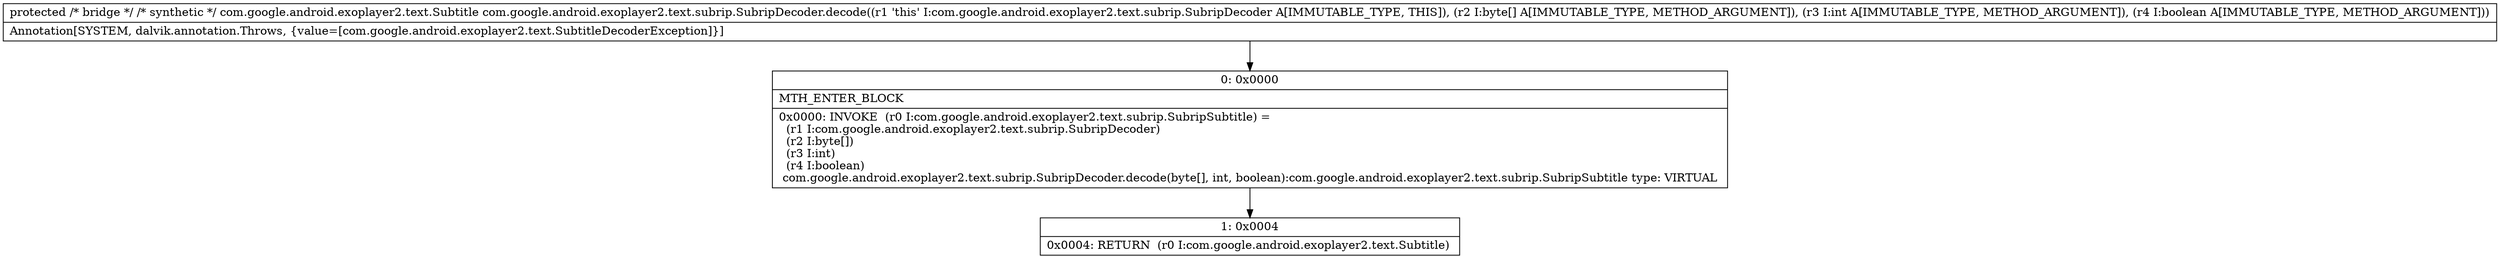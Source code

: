 digraph "CFG forcom.google.android.exoplayer2.text.subrip.SubripDecoder.decode([BIZ)Lcom\/google\/android\/exoplayer2\/text\/Subtitle;" {
Node_0 [shape=record,label="{0\:\ 0x0000|MTH_ENTER_BLOCK\l|0x0000: INVOKE  (r0 I:com.google.android.exoplayer2.text.subrip.SubripSubtitle) = \l  (r1 I:com.google.android.exoplayer2.text.subrip.SubripDecoder)\l  (r2 I:byte[])\l  (r3 I:int)\l  (r4 I:boolean)\l com.google.android.exoplayer2.text.subrip.SubripDecoder.decode(byte[], int, boolean):com.google.android.exoplayer2.text.subrip.SubripSubtitle type: VIRTUAL \l}"];
Node_1 [shape=record,label="{1\:\ 0x0004|0x0004: RETURN  (r0 I:com.google.android.exoplayer2.text.Subtitle) \l}"];
MethodNode[shape=record,label="{protected \/* bridge *\/ \/* synthetic *\/ com.google.android.exoplayer2.text.Subtitle com.google.android.exoplayer2.text.subrip.SubripDecoder.decode((r1 'this' I:com.google.android.exoplayer2.text.subrip.SubripDecoder A[IMMUTABLE_TYPE, THIS]), (r2 I:byte[] A[IMMUTABLE_TYPE, METHOD_ARGUMENT]), (r3 I:int A[IMMUTABLE_TYPE, METHOD_ARGUMENT]), (r4 I:boolean A[IMMUTABLE_TYPE, METHOD_ARGUMENT]))  | Annotation[SYSTEM, dalvik.annotation.Throws, \{value=[com.google.android.exoplayer2.text.SubtitleDecoderException]\}]\l}"];
MethodNode -> Node_0;
Node_0 -> Node_1;
}

